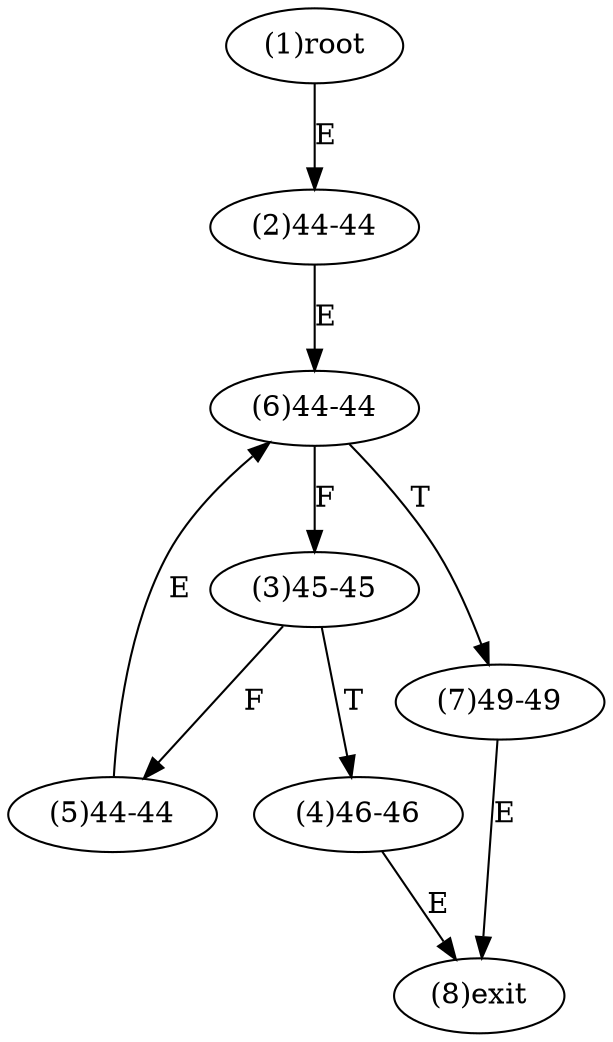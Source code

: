 digraph "" { 
1[ label="(1)root"];
2[ label="(2)44-44"];
3[ label="(3)45-45"];
4[ label="(4)46-46"];
5[ label="(5)44-44"];
6[ label="(6)44-44"];
7[ label="(7)49-49"];
8[ label="(8)exit"];
1->2[ label="E"];
2->6[ label="E"];
3->5[ label="F"];
3->4[ label="T"];
4->8[ label="E"];
5->6[ label="E"];
6->3[ label="F"];
6->7[ label="T"];
7->8[ label="E"];
}
